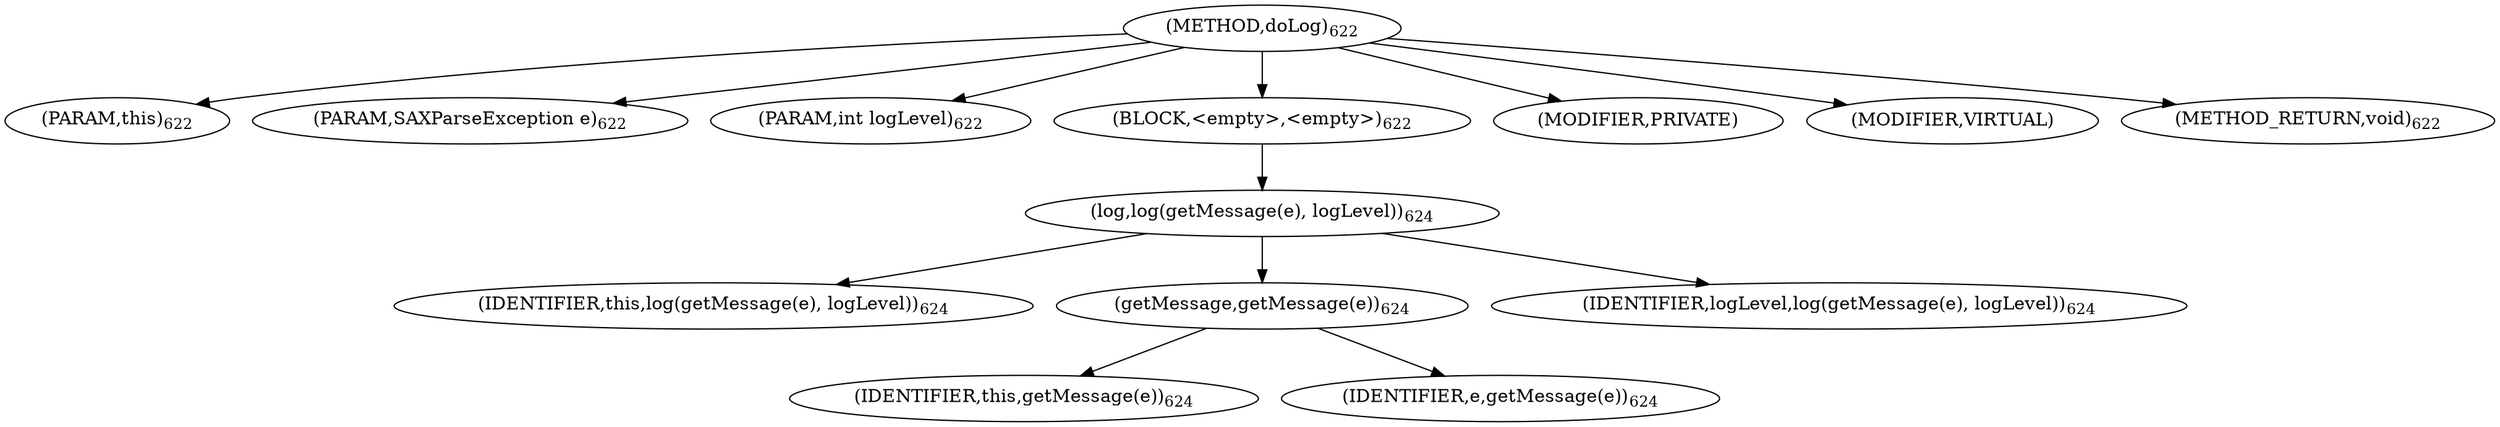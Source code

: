 digraph "doLog" {  
"1278" [label = <(METHOD,doLog)<SUB>622</SUB>> ]
"73" [label = <(PARAM,this)<SUB>622</SUB>> ]
"1279" [label = <(PARAM,SAXParseException e)<SUB>622</SUB>> ]
"1280" [label = <(PARAM,int logLevel)<SUB>622</SUB>> ]
"1281" [label = <(BLOCK,&lt;empty&gt;,&lt;empty&gt;)<SUB>622</SUB>> ]
"1282" [label = <(log,log(getMessage(e), logLevel))<SUB>624</SUB>> ]
"74" [label = <(IDENTIFIER,this,log(getMessage(e), logLevel))<SUB>624</SUB>> ]
"1283" [label = <(getMessage,getMessage(e))<SUB>624</SUB>> ]
"72" [label = <(IDENTIFIER,this,getMessage(e))<SUB>624</SUB>> ]
"1284" [label = <(IDENTIFIER,e,getMessage(e))<SUB>624</SUB>> ]
"1285" [label = <(IDENTIFIER,logLevel,log(getMessage(e), logLevel))<SUB>624</SUB>> ]
"1286" [label = <(MODIFIER,PRIVATE)> ]
"1287" [label = <(MODIFIER,VIRTUAL)> ]
"1288" [label = <(METHOD_RETURN,void)<SUB>622</SUB>> ]
  "1278" -> "73" 
  "1278" -> "1279" 
  "1278" -> "1280" 
  "1278" -> "1281" 
  "1278" -> "1286" 
  "1278" -> "1287" 
  "1278" -> "1288" 
  "1281" -> "1282" 
  "1282" -> "74" 
  "1282" -> "1283" 
  "1282" -> "1285" 
  "1283" -> "72" 
  "1283" -> "1284" 
}
